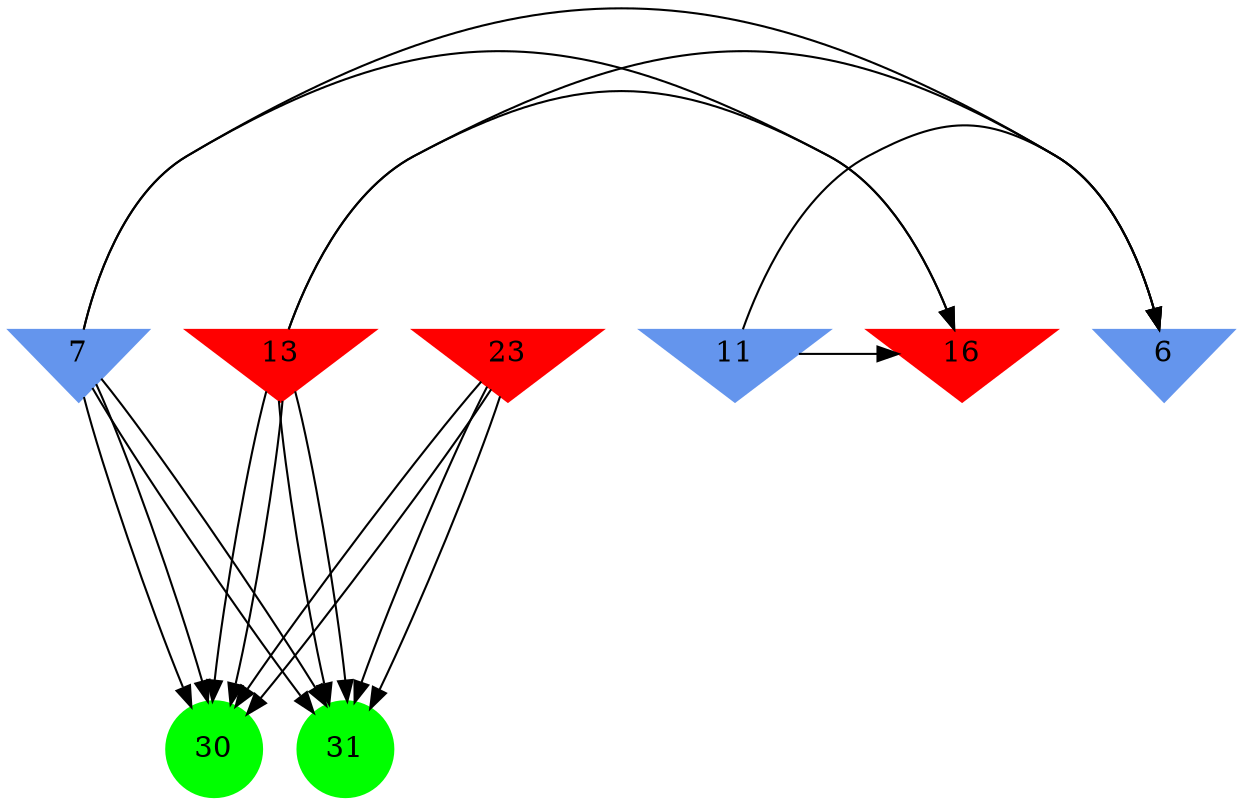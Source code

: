 digraph brain {
	ranksep=2.0;
	6 [shape=invtriangle,style=filled,color=cornflowerblue];
	7 [shape=invtriangle,style=filled,color=cornflowerblue];
	11 [shape=invtriangle,style=filled,color=cornflowerblue];
	13 [shape=invtriangle,style=filled,color=red];
	16 [shape=invtriangle,style=filled,color=red];
	23 [shape=invtriangle,style=filled,color=red];
	30 [shape=circle,style=filled,color=green];
	31 [shape=circle,style=filled,color=green];
	7	->	30;
	7	->	31;
	13	->	30;
	13	->	31;
	23	->	30;
	23	->	31;
	7	->	16;
	7	->	6;
	13	->	16;
	13	->	6;
	11	->	16;
	11	->	6;
	7	->	30;
	7	->	31;
	13	->	30;
	13	->	31;
	23	->	30;
	23	->	31;
	{ rank=same; 6; 7; 11; 13; 16; 23; }
	{ rank=same; }
	{ rank=same; 30; 31; }
}

